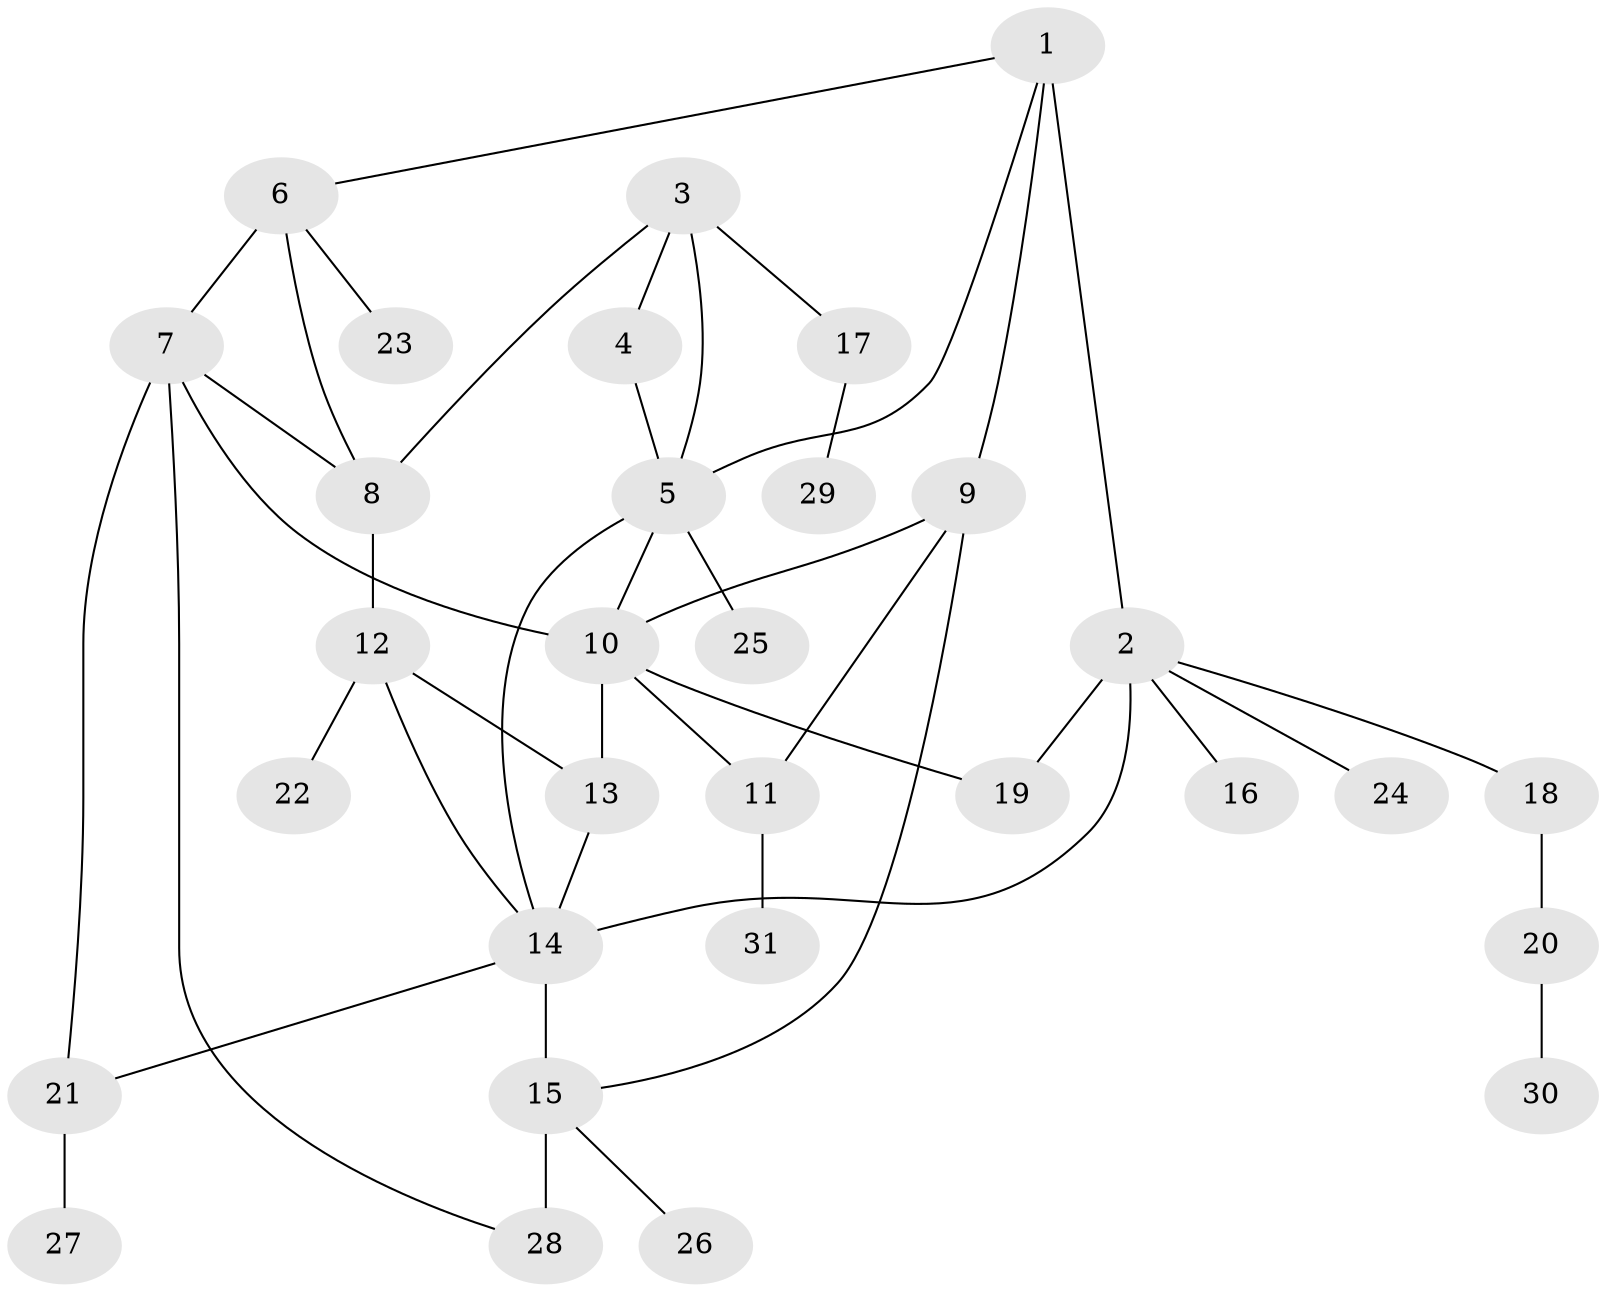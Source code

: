 // original degree distribution, {2: 0.1774193548387097, 9: 0.03225806451612903, 5: 0.06451612903225806, 3: 0.04838709677419355, 4: 0.08064516129032258, 7: 0.016129032258064516, 6: 0.03225806451612903, 10: 0.016129032258064516, 8: 0.016129032258064516, 1: 0.5161290322580645}
// Generated by graph-tools (version 1.1) at 2025/37/03/09/25 02:37:22]
// undirected, 31 vertices, 44 edges
graph export_dot {
graph [start="1"]
  node [color=gray90,style=filled];
  1;
  2;
  3;
  4;
  5;
  6;
  7;
  8;
  9;
  10;
  11;
  12;
  13;
  14;
  15;
  16;
  17;
  18;
  19;
  20;
  21;
  22;
  23;
  24;
  25;
  26;
  27;
  28;
  29;
  30;
  31;
  1 -- 2 [weight=2.0];
  1 -- 5 [weight=1.0];
  1 -- 6 [weight=1.0];
  1 -- 9 [weight=1.0];
  2 -- 14 [weight=1.0];
  2 -- 16 [weight=1.0];
  2 -- 18 [weight=1.0];
  2 -- 19 [weight=2.0];
  2 -- 24 [weight=1.0];
  3 -- 4 [weight=1.0];
  3 -- 5 [weight=1.0];
  3 -- 8 [weight=1.0];
  3 -- 17 [weight=1.0];
  4 -- 5 [weight=1.0];
  5 -- 10 [weight=1.0];
  5 -- 14 [weight=1.0];
  5 -- 25 [weight=3.0];
  6 -- 7 [weight=2.0];
  6 -- 8 [weight=1.0];
  6 -- 23 [weight=1.0];
  7 -- 8 [weight=1.0];
  7 -- 10 [weight=1.0];
  7 -- 21 [weight=1.0];
  7 -- 28 [weight=1.0];
  8 -- 12 [weight=1.0];
  9 -- 10 [weight=1.0];
  9 -- 11 [weight=1.0];
  9 -- 15 [weight=2.0];
  10 -- 11 [weight=1.0];
  10 -- 13 [weight=1.0];
  10 -- 19 [weight=4.0];
  11 -- 31 [weight=1.0];
  12 -- 13 [weight=1.0];
  12 -- 14 [weight=1.0];
  12 -- 22 [weight=1.0];
  13 -- 14 [weight=1.0];
  14 -- 15 [weight=2.0];
  14 -- 21 [weight=1.0];
  15 -- 26 [weight=1.0];
  15 -- 28 [weight=4.0];
  17 -- 29 [weight=1.0];
  18 -- 20 [weight=1.0];
  20 -- 30 [weight=1.0];
  21 -- 27 [weight=1.0];
}
